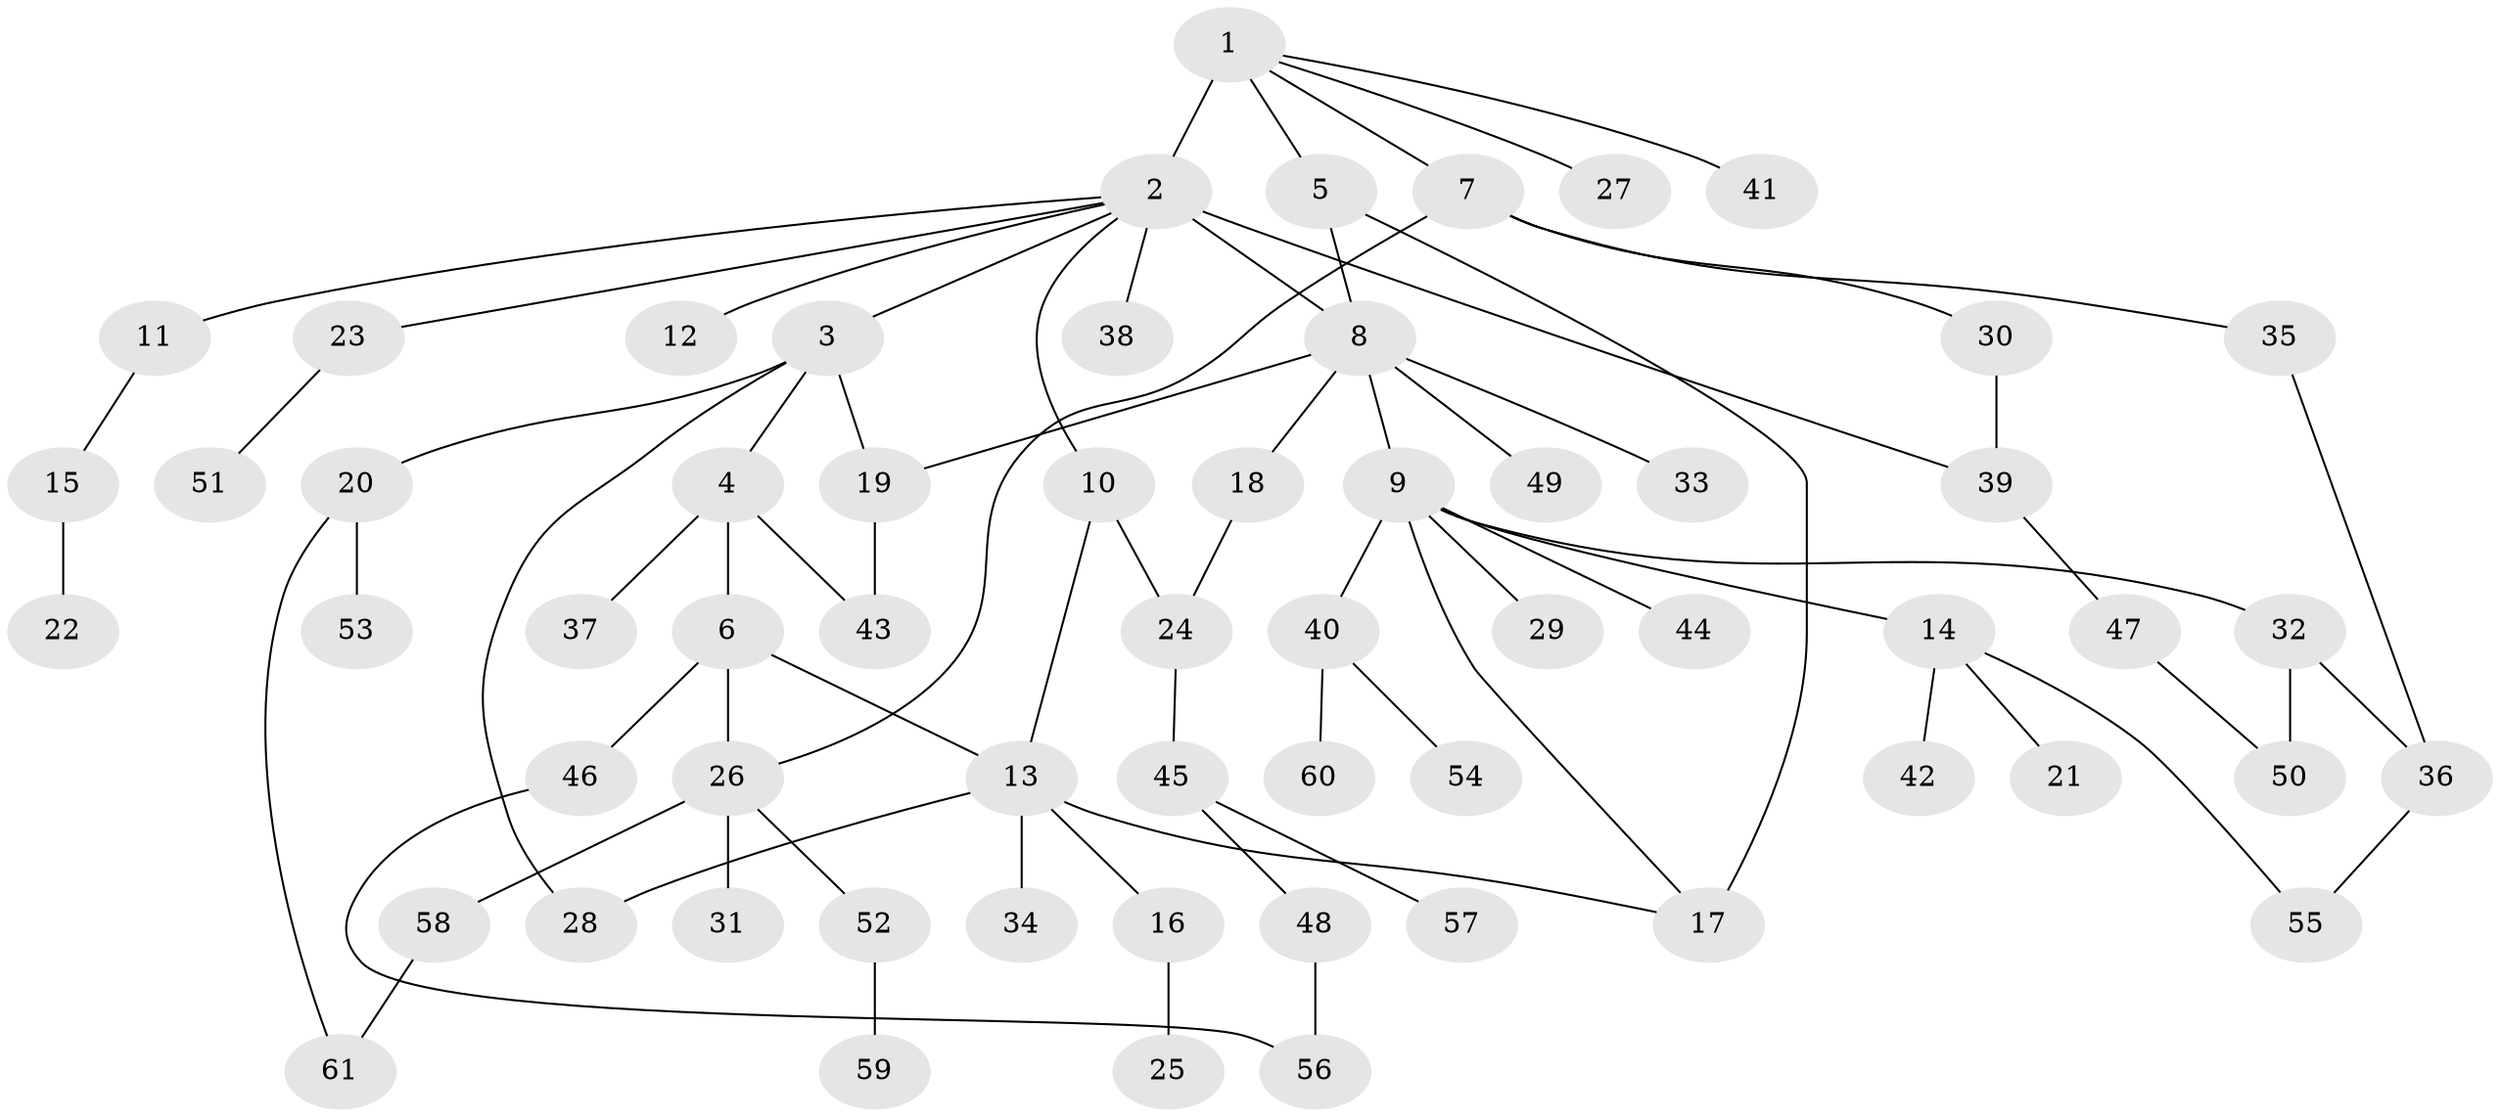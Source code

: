 // original degree distribution, {9: 0.008264462809917356, 6: 0.024793388429752067, 5: 0.049586776859504134, 4: 0.06611570247933884, 8: 0.008264462809917356, 3: 0.1487603305785124, 2: 0.2892561983471074, 1: 0.4049586776859504}
// Generated by graph-tools (version 1.1) at 2025/34/03/09/25 02:34:27]
// undirected, 61 vertices, 75 edges
graph export_dot {
graph [start="1"]
  node [color=gray90,style=filled];
  1;
  2;
  3;
  4;
  5;
  6;
  7;
  8;
  9;
  10;
  11;
  12;
  13;
  14;
  15;
  16;
  17;
  18;
  19;
  20;
  21;
  22;
  23;
  24;
  25;
  26;
  27;
  28;
  29;
  30;
  31;
  32;
  33;
  34;
  35;
  36;
  37;
  38;
  39;
  40;
  41;
  42;
  43;
  44;
  45;
  46;
  47;
  48;
  49;
  50;
  51;
  52;
  53;
  54;
  55;
  56;
  57;
  58;
  59;
  60;
  61;
  1 -- 2 [weight=4.0];
  1 -- 5 [weight=1.0];
  1 -- 7 [weight=1.0];
  1 -- 27 [weight=1.0];
  1 -- 41 [weight=1.0];
  2 -- 3 [weight=1.0];
  2 -- 8 [weight=1.0];
  2 -- 10 [weight=1.0];
  2 -- 11 [weight=1.0];
  2 -- 12 [weight=1.0];
  2 -- 23 [weight=1.0];
  2 -- 38 [weight=1.0];
  2 -- 39 [weight=1.0];
  3 -- 4 [weight=1.0];
  3 -- 19 [weight=1.0];
  3 -- 20 [weight=1.0];
  3 -- 28 [weight=1.0];
  4 -- 6 [weight=1.0];
  4 -- 37 [weight=1.0];
  4 -- 43 [weight=1.0];
  5 -- 8 [weight=1.0];
  5 -- 17 [weight=2.0];
  6 -- 13 [weight=1.0];
  6 -- 26 [weight=1.0];
  6 -- 46 [weight=1.0];
  7 -- 26 [weight=1.0];
  7 -- 30 [weight=1.0];
  7 -- 35 [weight=1.0];
  8 -- 9 [weight=1.0];
  8 -- 18 [weight=1.0];
  8 -- 19 [weight=1.0];
  8 -- 33 [weight=2.0];
  8 -- 49 [weight=1.0];
  9 -- 14 [weight=1.0];
  9 -- 17 [weight=1.0];
  9 -- 29 [weight=1.0];
  9 -- 32 [weight=1.0];
  9 -- 40 [weight=1.0];
  9 -- 44 [weight=1.0];
  10 -- 13 [weight=1.0];
  10 -- 24 [weight=1.0];
  11 -- 15 [weight=1.0];
  13 -- 16 [weight=1.0];
  13 -- 17 [weight=1.0];
  13 -- 28 [weight=1.0];
  13 -- 34 [weight=3.0];
  14 -- 21 [weight=1.0];
  14 -- 42 [weight=1.0];
  14 -- 55 [weight=1.0];
  15 -- 22 [weight=3.0];
  16 -- 25 [weight=1.0];
  18 -- 24 [weight=1.0];
  19 -- 43 [weight=2.0];
  20 -- 53 [weight=1.0];
  20 -- 61 [weight=1.0];
  23 -- 51 [weight=1.0];
  24 -- 45 [weight=1.0];
  26 -- 31 [weight=5.0];
  26 -- 52 [weight=1.0];
  26 -- 58 [weight=1.0];
  30 -- 39 [weight=1.0];
  32 -- 36 [weight=1.0];
  32 -- 50 [weight=1.0];
  35 -- 36 [weight=1.0];
  36 -- 55 [weight=1.0];
  39 -- 47 [weight=1.0];
  40 -- 54 [weight=1.0];
  40 -- 60 [weight=1.0];
  45 -- 48 [weight=1.0];
  45 -- 57 [weight=1.0];
  46 -- 56 [weight=1.0];
  47 -- 50 [weight=1.0];
  48 -- 56 [weight=1.0];
  52 -- 59 [weight=1.0];
  58 -- 61 [weight=1.0];
}
